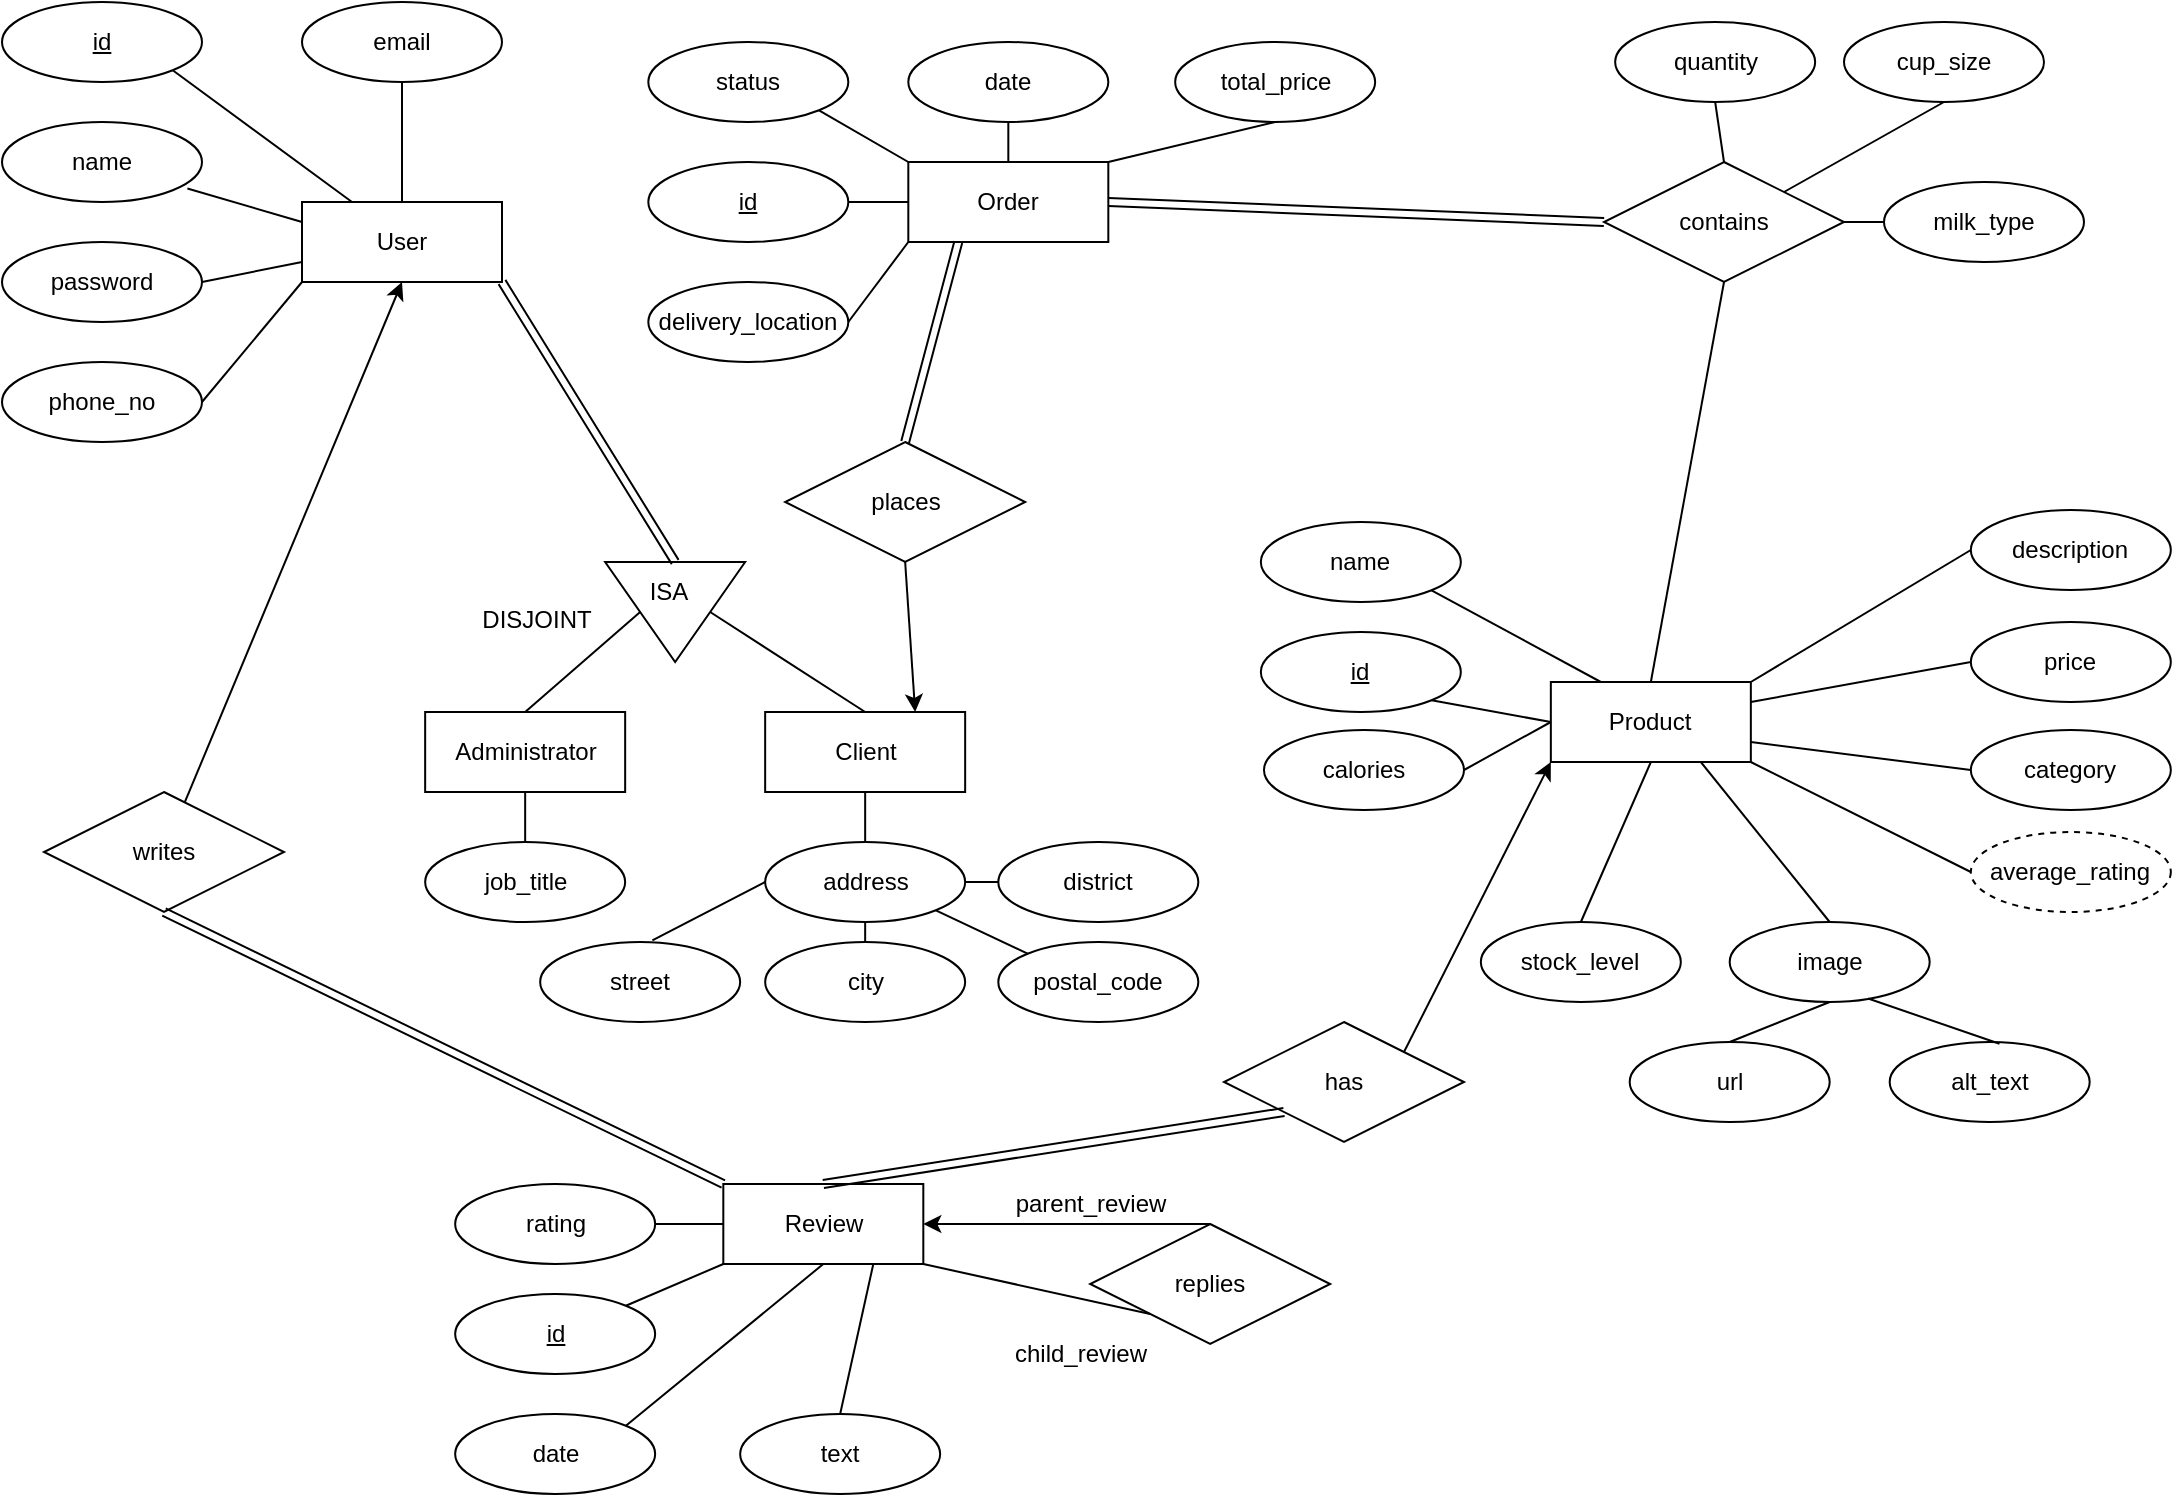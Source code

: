 <mxfile>
    <diagram id="hlonuZoOoYiy4JTeMcxl" name="Page-1">
        <mxGraphModel dx="1438" dy="814" grid="1" gridSize="10" guides="1" tooltips="1" connect="1" arrows="1" fold="1" page="1" pageScale="1" pageWidth="1169" pageHeight="827" math="0" shadow="0">
            <root>
                <mxCell id="0"/>
                <mxCell id="1" parent="0"/>
                <mxCell id="2" value="Product" style="whiteSpace=wrap;html=1;align=center;" parent="1" vertex="1">
                    <mxGeometry x="833.42" y="404" width="100" height="40" as="geometry"/>
                </mxCell>
                <mxCell id="3" value="&lt;u&gt;id&lt;/u&gt;" style="ellipse;whiteSpace=wrap;html=1;align=center;" parent="1" vertex="1">
                    <mxGeometry x="688.42" y="379" width="100" height="40" as="geometry"/>
                </mxCell>
                <mxCell id="4" value="name" style="ellipse;whiteSpace=wrap;html=1;align=center;" parent="1" vertex="1">
                    <mxGeometry x="688.42" y="324" width="100" height="40" as="geometry"/>
                </mxCell>
                <mxCell id="5" value="description" style="ellipse;whiteSpace=wrap;html=1;align=center;" parent="1" vertex="1">
                    <mxGeometry x="1043.42" y="318" width="100" height="40" as="geometry"/>
                </mxCell>
                <mxCell id="6" value="price" style="ellipse;whiteSpace=wrap;html=1;align=center;" parent="1" vertex="1">
                    <mxGeometry x="1043.42" y="374" width="100" height="40" as="geometry"/>
                </mxCell>
                <mxCell id="7" value="average_rating" style="ellipse;whiteSpace=wrap;html=1;align=center;dashed=1;" parent="1" vertex="1">
                    <mxGeometry x="1043.42" y="479" width="100" height="40" as="geometry"/>
                </mxCell>
                <mxCell id="8" value="stock_level" style="ellipse;whiteSpace=wrap;html=1;align=center;" parent="1" vertex="1">
                    <mxGeometry x="798.42" y="524" width="100" height="40" as="geometry"/>
                </mxCell>
                <mxCell id="11" value="User" style="whiteSpace=wrap;html=1;align=center;" parent="1" vertex="1">
                    <mxGeometry x="209" y="164" width="100" height="40" as="geometry"/>
                </mxCell>
                <mxCell id="12" value="Review" style="whiteSpace=wrap;html=1;align=center;" parent="1" vertex="1">
                    <mxGeometry x="419.66" y="655" width="100" height="40" as="geometry"/>
                </mxCell>
                <mxCell id="17" style="edgeStyle=none;html=1;entryX=0.5;entryY=1;entryDx=0;entryDy=0;" parent="1" source="15" target="11" edge="1">
                    <mxGeometry relative="1" as="geometry"/>
                </mxCell>
                <mxCell id="15" value="writes" style="shape=rhombus;perimeter=rhombusPerimeter;whiteSpace=wrap;html=1;align=center;" parent="1" vertex="1">
                    <mxGeometry x="80" y="459" width="120" height="60" as="geometry"/>
                </mxCell>
                <mxCell id="23" style="edgeStyle=none;html=1;exitX=1;exitY=0;exitDx=0;exitDy=0;entryX=0;entryY=1;entryDx=0;entryDy=0;" parent="1" source="16" target="2" edge="1">
                    <mxGeometry relative="1" as="geometry">
                        <mxPoint x="773.42" y="594" as="sourcePoint"/>
                    </mxGeometry>
                </mxCell>
                <mxCell id="16" value="has" style="shape=rhombus;perimeter=rhombusPerimeter;whiteSpace=wrap;html=1;align=center;" parent="1" vertex="1">
                    <mxGeometry x="670.0" y="574" width="120" height="60" as="geometry"/>
                </mxCell>
                <mxCell id="18" value="" style="shape=link;html=1;rounded=0;exitX=0;exitY=0;exitDx=0;exitDy=0;entryX=0.5;entryY=1;entryDx=0;entryDy=0;" parent="1" source="12" target="15" edge="1">
                    <mxGeometry relative="1" as="geometry">
                        <mxPoint x="667.16" y="429" as="sourcePoint"/>
                        <mxPoint x="817.16" y="469.0" as="targetPoint"/>
                    </mxGeometry>
                </mxCell>
                <mxCell id="19" value="&lt;u&gt;id&lt;/u&gt;" style="ellipse;whiteSpace=wrap;html=1;align=center;" parent="1" vertex="1">
                    <mxGeometry x="285.58" y="710" width="100" height="40" as="geometry"/>
                </mxCell>
                <mxCell id="20" value="&lt;u&gt;id&lt;/u&gt;" style="ellipse;whiteSpace=wrap;html=1;align=center;" parent="1" vertex="1">
                    <mxGeometry x="59.0" y="64" width="100" height="40" as="geometry"/>
                </mxCell>
                <mxCell id="21" value="date" style="ellipse;whiteSpace=wrap;html=1;align=center;" parent="1" vertex="1">
                    <mxGeometry x="285.58" y="770" width="100" height="40" as="geometry"/>
                </mxCell>
                <mxCell id="24" value="rating" style="ellipse;whiteSpace=wrap;html=1;align=center;" parent="1" vertex="1">
                    <mxGeometry x="285.58" y="655" width="100" height="40" as="geometry"/>
                </mxCell>
                <mxCell id="26" value="" style="shape=link;html=1;rounded=0;entryX=0;entryY=1;entryDx=0;entryDy=0;exitX=0.5;exitY=0;exitDx=0;exitDy=0;" parent="1" source="12" target="16" edge="1">
                    <mxGeometry relative="1" as="geometry">
                        <mxPoint x="470" y="650" as="sourcePoint"/>
                        <mxPoint x="817.16" y="539.0" as="targetPoint"/>
                    </mxGeometry>
                </mxCell>
                <mxCell id="27" value="password" style="ellipse;whiteSpace=wrap;html=1;align=center;" parent="1" vertex="1">
                    <mxGeometry x="59" y="184" width="100" height="40" as="geometry"/>
                </mxCell>
                <mxCell id="28" value="name" style="ellipse;whiteSpace=wrap;html=1;align=center;" parent="1" vertex="1">
                    <mxGeometry x="59" y="124" width="100" height="40" as="geometry"/>
                </mxCell>
                <mxCell id="29" value="email" style="ellipse;whiteSpace=wrap;html=1;align=center;" parent="1" vertex="1">
                    <mxGeometry x="209" y="64" width="100" height="40" as="geometry"/>
                </mxCell>
                <mxCell id="31" value="" style="endArrow=none;html=1;rounded=0;exitX=0;exitY=0.5;exitDx=0;exitDy=0;entryX=1;entryY=0.25;entryDx=0;entryDy=0;" parent="1" source="6" target="2" edge="1">
                    <mxGeometry relative="1" as="geometry">
                        <mxPoint x="625.92" y="515.5" as="sourcePoint"/>
                        <mxPoint x="453.42" y="454" as="targetPoint"/>
                    </mxGeometry>
                </mxCell>
                <mxCell id="32" value="" style="endArrow=none;html=1;rounded=0;exitX=1;exitY=0;exitDx=0;exitDy=0;entryX=0;entryY=0.5;entryDx=0;entryDy=0;" parent="1" source="2" target="5" edge="1">
                    <mxGeometry relative="1" as="geometry">
                        <mxPoint x="625.92" y="515.5" as="sourcePoint"/>
                        <mxPoint x="453.42" y="454" as="targetPoint"/>
                    </mxGeometry>
                </mxCell>
                <mxCell id="33" value="" style="endArrow=none;html=1;rounded=0;exitX=1;exitY=1;exitDx=0;exitDy=0;entryX=0.25;entryY=0;entryDx=0;entryDy=0;" parent="1" source="4" target="2" edge="1">
                    <mxGeometry relative="1" as="geometry">
                        <mxPoint x="625.92" y="515.5" as="sourcePoint"/>
                        <mxPoint x="453.42" y="454" as="targetPoint"/>
                    </mxGeometry>
                </mxCell>
                <mxCell id="34" value="" style="endArrow=none;html=1;rounded=0;entryX=1;entryY=1;entryDx=0;entryDy=0;exitX=0;exitY=0.5;exitDx=0;exitDy=0;" parent="1" source="2" target="3" edge="1">
                    <mxGeometry relative="1" as="geometry">
                        <mxPoint x="823.42" y="424" as="sourcePoint"/>
                        <mxPoint x="453.42" y="454" as="targetPoint"/>
                    </mxGeometry>
                </mxCell>
                <mxCell id="36" value="" style="endArrow=none;html=1;rounded=0;entryX=0;entryY=0.5;entryDx=0;entryDy=0;" parent="1" source="24" target="12" edge="1">
                    <mxGeometry relative="1" as="geometry">
                        <mxPoint x="787.16" y="576.5" as="sourcePoint"/>
                        <mxPoint x="614.66" y="515" as="targetPoint"/>
                    </mxGeometry>
                </mxCell>
                <mxCell id="37" value="" style="endArrow=none;html=1;rounded=0;exitX=0.5;exitY=1;exitDx=0;exitDy=0;entryX=1;entryY=0;entryDx=0;entryDy=0;" parent="1" source="12" target="21" edge="1">
                    <mxGeometry relative="1" as="geometry">
                        <mxPoint x="787.16" y="576.5" as="sourcePoint"/>
                        <mxPoint x="614.66" y="515" as="targetPoint"/>
                    </mxGeometry>
                </mxCell>
                <mxCell id="38" value="" style="endArrow=none;html=1;rounded=0;exitX=1;exitY=0;exitDx=0;exitDy=0;entryX=0;entryY=1;entryDx=0;entryDy=0;" parent="1" source="19" target="12" edge="1">
                    <mxGeometry relative="1" as="geometry">
                        <mxPoint x="787.16" y="576.5" as="sourcePoint"/>
                        <mxPoint x="614.66" y="515" as="targetPoint"/>
                    </mxGeometry>
                </mxCell>
                <mxCell id="39" value="" style="endArrow=none;html=1;rounded=0;exitX=0;exitY=0.75;exitDx=0;exitDy=0;entryX=1;entryY=0.5;entryDx=0;entryDy=0;" parent="1" source="11" target="27" edge="1">
                    <mxGeometry relative="1" as="geometry">
                        <mxPoint x="511.5" y="285.5" as="sourcePoint"/>
                        <mxPoint x="339" y="224" as="targetPoint"/>
                    </mxGeometry>
                </mxCell>
                <mxCell id="40" value="" style="endArrow=none;html=1;rounded=0;exitX=0.5;exitY=1;exitDx=0;exitDy=0;" parent="1" source="29" edge="1">
                    <mxGeometry relative="1" as="geometry">
                        <mxPoint x="511.5" y="285.5" as="sourcePoint"/>
                        <mxPoint x="259" y="164" as="targetPoint"/>
                    </mxGeometry>
                </mxCell>
                <mxCell id="41" value="" style="endArrow=none;html=1;rounded=0;exitX=0.25;exitY=0;exitDx=0;exitDy=0;entryX=1;entryY=1;entryDx=0;entryDy=0;" parent="1" source="11" target="20" edge="1">
                    <mxGeometry relative="1" as="geometry">
                        <mxPoint x="511.5" y="285.5" as="sourcePoint"/>
                        <mxPoint x="339" y="224" as="targetPoint"/>
                    </mxGeometry>
                </mxCell>
                <mxCell id="42" value="" style="endArrow=none;html=1;rounded=0;exitX=0;exitY=0.25;exitDx=0;exitDy=0;entryX=0.927;entryY=0.832;entryDx=0;entryDy=0;entryPerimeter=0;" parent="1" source="11" target="28" edge="1">
                    <mxGeometry relative="1" as="geometry">
                        <mxPoint x="511.5" y="285.5" as="sourcePoint"/>
                        <mxPoint x="339" y="224" as="targetPoint"/>
                    </mxGeometry>
                </mxCell>
                <mxCell id="43" value="" style="endArrow=none;html=1;rounded=0;exitX=0;exitY=0.5;exitDx=0;exitDy=0;entryX=1;entryY=1;entryDx=0;entryDy=0;" parent="1" source="7" target="2" edge="1">
                    <mxGeometry relative="1" as="geometry">
                        <mxPoint x="685.92" y="455.5" as="sourcePoint"/>
                        <mxPoint x="513.42" y="394" as="targetPoint"/>
                    </mxGeometry>
                </mxCell>
                <mxCell id="44" value="" style="endArrow=none;html=1;rounded=0;exitX=0.5;exitY=0;exitDx=0;exitDy=0;entryX=0.5;entryY=1;entryDx=0;entryDy=0;" parent="1" source="8" target="2" edge="1">
                    <mxGeometry relative="1" as="geometry">
                        <mxPoint x="685.92" y="455.5" as="sourcePoint"/>
                        <mxPoint x="513.42" y="394" as="targetPoint"/>
                    </mxGeometry>
                </mxCell>
                <mxCell id="96" style="edgeStyle=none;html=1;exitX=0.5;exitY=1;exitDx=0;exitDy=0;entryX=0.75;entryY=0;entryDx=0;entryDy=0;" parent="1" source="45" target="62" edge="1">
                    <mxGeometry relative="1" as="geometry"/>
                </mxCell>
                <mxCell id="45" value="places" style="shape=rhombus;perimeter=rhombusPerimeter;whiteSpace=wrap;html=1;align=center;" parent="1" vertex="1">
                    <mxGeometry x="450.58" y="284" width="120" height="60" as="geometry"/>
                </mxCell>
                <mxCell id="46" value="" style="endArrow=none;html=1;rounded=0;exitX=0.5;exitY=1;exitDx=0;exitDy=0;entryX=0.5;entryY=0;entryDx=0;entryDy=0;startArrow=none;" parent="1" source="48" target="71" edge="1">
                    <mxGeometry relative="1" as="geometry">
                        <mxPoint x="643.08" y="445.5" as="sourcePoint"/>
                        <mxPoint x="630.58" y="424" as="targetPoint"/>
                    </mxGeometry>
                </mxCell>
                <mxCell id="49" value="date" style="ellipse;whiteSpace=wrap;html=1;align=center;" parent="1" vertex="1">
                    <mxGeometry x="512.16" y="84" width="100" height="40" as="geometry"/>
                </mxCell>
                <mxCell id="54" value="category" style="ellipse;whiteSpace=wrap;html=1;align=center;" parent="1" vertex="1">
                    <mxGeometry x="1043.42" y="428" width="100" height="40" as="geometry"/>
                </mxCell>
                <mxCell id="55" value="" style="endArrow=none;html=1;rounded=0;exitX=0;exitY=0.5;exitDx=0;exitDy=0;entryX=1;entryY=0.75;entryDx=0;entryDy=0;" parent="1" source="54" target="2" edge="1">
                    <mxGeometry relative="1" as="geometry">
                        <mxPoint x="995.92" y="375.5" as="sourcePoint"/>
                        <mxPoint x="823.42" y="314" as="targetPoint"/>
                    </mxGeometry>
                </mxCell>
                <mxCell id="56" value="address" style="ellipse;whiteSpace=wrap;html=1;align=center;" parent="1" vertex="1">
                    <mxGeometry x="440.58" y="484" width="100" height="40" as="geometry"/>
                </mxCell>
                <mxCell id="57" value="" style="endArrow=none;html=1;rounded=0;exitX=0.5;exitY=1;exitDx=0;exitDy=0;entryX=0.5;entryY=0;entryDx=0;entryDy=0;" parent="1" source="62" target="56" edge="1">
                    <mxGeometry relative="1" as="geometry">
                        <mxPoint x="728.08" y="360.5" as="sourcePoint"/>
                        <mxPoint x="555.58" y="299" as="targetPoint"/>
                    </mxGeometry>
                </mxCell>
                <mxCell id="58" value="image" style="ellipse;whiteSpace=wrap;html=1;align=center;" parent="1" vertex="1">
                    <mxGeometry x="922.84" y="524" width="100" height="40" as="geometry"/>
                </mxCell>
                <mxCell id="59" value="" style="endArrow=none;html=1;rounded=0;exitX=0.5;exitY=0;exitDx=0;exitDy=0;entryX=0.75;entryY=1;entryDx=0;entryDy=0;" parent="1" source="58" target="2" edge="1">
                    <mxGeometry relative="1" as="geometry">
                        <mxPoint x="843.42" y="524" as="sourcePoint"/>
                        <mxPoint x="893.42" y="469" as="targetPoint"/>
                    </mxGeometry>
                </mxCell>
                <mxCell id="60" value="" style="triangle;whiteSpace=wrap;html=1;rotation=90;" parent="1" vertex="1">
                    <mxGeometry x="370.58" y="334" width="50" height="70" as="geometry"/>
                </mxCell>
                <mxCell id="61" value="ISA" style="text;html=1;align=center;verticalAlign=middle;resizable=0;points=[];autosize=1;strokeColor=none;fillColor=none;" parent="1" vertex="1">
                    <mxGeometry x="372.16" y="344" width="40" height="30" as="geometry"/>
                </mxCell>
                <mxCell id="62" value="Client" style="whiteSpace=wrap;html=1;align=center;" parent="1" vertex="1">
                    <mxGeometry x="440.58" y="419" width="100" height="40" as="geometry"/>
                </mxCell>
                <mxCell id="63" value="Administrator" style="whiteSpace=wrap;html=1;align=center;" parent="1" vertex="1">
                    <mxGeometry x="270.58" y="419" width="100" height="40" as="geometry"/>
                </mxCell>
                <mxCell id="64" value="" style="shape=link;html=1;rounded=0;exitX=1;exitY=1;exitDx=0;exitDy=0;entryX=0;entryY=0.5;entryDx=0;entryDy=0;" parent="1" source="11" target="60" edge="1">
                    <mxGeometry relative="1" as="geometry">
                        <mxPoint x="339" y="544" as="sourcePoint"/>
                        <mxPoint x="239" y="484" as="targetPoint"/>
                    </mxGeometry>
                </mxCell>
                <mxCell id="65" value="DISJOINT" style="text;html=1;align=center;verticalAlign=middle;resizable=0;points=[];autosize=1;strokeColor=none;fillColor=none;" parent="1" vertex="1">
                    <mxGeometry x="285.58" y="358" width="80" height="30" as="geometry"/>
                </mxCell>
                <mxCell id="66" value="" style="endArrow=none;html=1;rounded=0;exitX=0.5;exitY=0;exitDx=0;exitDy=0;entryX=0.5;entryY=1;entryDx=0;entryDy=0;" parent="1" source="63" target="60" edge="1">
                    <mxGeometry relative="1" as="geometry">
                        <mxPoint x="658.08" y="450.5" as="sourcePoint"/>
                        <mxPoint x="485.58" y="389" as="targetPoint"/>
                    </mxGeometry>
                </mxCell>
                <mxCell id="67" value="" style="endArrow=none;html=1;rounded=0;entryX=0.5;entryY=0;entryDx=0;entryDy=0;exitX=0.5;exitY=0;exitDx=0;exitDy=0;" parent="1" source="60" target="62" edge="1">
                    <mxGeometry relative="1" as="geometry">
                        <mxPoint x="435.58" y="369" as="sourcePoint"/>
                        <mxPoint x="485.58" y="389" as="targetPoint"/>
                    </mxGeometry>
                </mxCell>
                <mxCell id="69" value="Order" style="whiteSpace=wrap;html=1;align=center;" parent="1" vertex="1">
                    <mxGeometry x="512.16" y="144" width="100" height="40" as="geometry"/>
                </mxCell>
                <mxCell id="71" value="contains" style="shape=rhombus;perimeter=rhombusPerimeter;whiteSpace=wrap;html=1;align=center;" parent="1" vertex="1">
                    <mxGeometry x="860.0" y="144" width="120" height="60" as="geometry"/>
                </mxCell>
                <mxCell id="75" value="" style="shape=link;html=1;rounded=0;entryX=0;entryY=0.5;entryDx=0;entryDy=0;exitX=1;exitY=0.5;exitDx=0;exitDy=0;" parent="1" source="69" target="71" edge="1">
                    <mxGeometry relative="1" as="geometry">
                        <mxPoint x="610" y="164" as="sourcePoint"/>
                        <mxPoint x="642.16" y="364.0" as="targetPoint"/>
                    </mxGeometry>
                </mxCell>
                <mxCell id="76" value="status" style="ellipse;whiteSpace=wrap;html=1;align=center;" parent="1" vertex="1">
                    <mxGeometry x="382.16" y="84" width="100" height="40" as="geometry"/>
                </mxCell>
                <mxCell id="78" value="job_title" style="ellipse;whiteSpace=wrap;html=1;align=center;" parent="1" vertex="1">
                    <mxGeometry x="270.58" y="484" width="100" height="40" as="geometry"/>
                </mxCell>
                <mxCell id="80" value="&lt;u&gt;id&lt;/u&gt;" style="ellipse;whiteSpace=wrap;html=1;align=center;" parent="1" vertex="1">
                    <mxGeometry x="382.16" y="144" width="100" height="40" as="geometry"/>
                </mxCell>
                <mxCell id="82" value="" style="endArrow=none;html=1;rounded=0;exitX=1;exitY=0;exitDx=0;exitDy=0;entryX=0.5;entryY=1;entryDx=0;entryDy=0;" parent="1" source="69" target="110" edge="1">
                    <mxGeometry relative="1" as="geometry">
                        <mxPoint x="604.66" y="345.5" as="sourcePoint"/>
                        <mxPoint x="682.36" y="126.24" as="targetPoint"/>
                    </mxGeometry>
                </mxCell>
                <mxCell id="83" value="" style="endArrow=none;html=1;rounded=0;exitX=0.5;exitY=0;exitDx=0;exitDy=0;entryX=0.5;entryY=1;entryDx=0;entryDy=0;" parent="1" source="69" target="49" edge="1">
                    <mxGeometry relative="1" as="geometry">
                        <mxPoint x="604.66" y="345.5" as="sourcePoint"/>
                        <mxPoint x="432.16" y="284" as="targetPoint"/>
                    </mxGeometry>
                </mxCell>
                <mxCell id="84" value="" style="endArrow=none;html=1;rounded=0;exitX=0;exitY=0;exitDx=0;exitDy=0;entryX=1;entryY=1;entryDx=0;entryDy=0;" parent="1" source="69" target="76" edge="1">
                    <mxGeometry relative="1" as="geometry">
                        <mxPoint x="604.66" y="345.5" as="sourcePoint"/>
                        <mxPoint x="432.16" y="284" as="targetPoint"/>
                    </mxGeometry>
                </mxCell>
                <mxCell id="85" value="" style="endArrow=none;html=1;rounded=0;exitX=0;exitY=0.5;exitDx=0;exitDy=0;entryX=1;entryY=0.5;entryDx=0;entryDy=0;" parent="1" source="69" target="80" edge="1">
                    <mxGeometry relative="1" as="geometry">
                        <mxPoint x="604.66" y="345.5" as="sourcePoint"/>
                        <mxPoint x="432.16" y="284" as="targetPoint"/>
                    </mxGeometry>
                </mxCell>
                <mxCell id="86" value="" style="endArrow=none;html=1;rounded=0;exitX=0.5;exitY=1;exitDx=0;exitDy=0;entryX=0.5;entryY=0;entryDx=0;entryDy=0;" parent="1" source="63" target="78" edge="1">
                    <mxGeometry relative="1" as="geometry">
                        <mxPoint x="739.66" y="480.5" as="sourcePoint"/>
                        <mxPoint x="567.16" y="419" as="targetPoint"/>
                    </mxGeometry>
                </mxCell>
                <mxCell id="87" value="" style="shape=link;html=1;rounded=0;exitX=0.25;exitY=1;exitDx=0;exitDy=0;entryX=0.5;entryY=0;entryDx=0;entryDy=0;" parent="1" source="69" target="45" edge="1">
                    <mxGeometry relative="1" as="geometry">
                        <mxPoint x="412.16" y="264" as="sourcePoint"/>
                        <mxPoint x="562.16" y="304.0" as="targetPoint"/>
                    </mxGeometry>
                </mxCell>
                <mxCell id="89" style="edgeStyle=none;html=1;exitX=0.5;exitY=0;exitDx=0;exitDy=0;entryX=1;entryY=0.5;entryDx=0;entryDy=0;" parent="1" source="88" target="12" edge="1">
                    <mxGeometry relative="1" as="geometry">
                        <mxPoint x="548.08" y="695.909" as="targetPoint"/>
                    </mxGeometry>
                </mxCell>
                <mxCell id="88" value="replies" style="shape=rhombus;perimeter=rhombusPerimeter;whiteSpace=wrap;html=1;align=center;" parent="1" vertex="1">
                    <mxGeometry x="603.08" y="675" width="120" height="60" as="geometry"/>
                </mxCell>
                <mxCell id="90" value="" style="endArrow=none;html=1;rounded=0;exitX=0;exitY=1;exitDx=0;exitDy=0;entryX=1;entryY=1;entryDx=0;entryDy=0;" parent="1" source="88" target="12" edge="1">
                    <mxGeometry relative="1" as="geometry">
                        <mxPoint x="615.58" y="676.5" as="sourcePoint"/>
                        <mxPoint x="548.08" y="715" as="targetPoint"/>
                    </mxGeometry>
                </mxCell>
                <mxCell id="91" value="parent_review" style="text;html=1;align=center;verticalAlign=middle;resizable=0;points=[];autosize=1;strokeColor=none;fillColor=none;" parent="1" vertex="1">
                    <mxGeometry x="553.08" y="650" width="100" height="30" as="geometry"/>
                </mxCell>
                <mxCell id="92" value="child_review" style="text;html=1;align=center;verticalAlign=middle;resizable=0;points=[];autosize=1;strokeColor=none;fillColor=none;" parent="1" vertex="1">
                    <mxGeometry x="553.08" y="725" width="90" height="30" as="geometry"/>
                </mxCell>
                <mxCell id="48" value="quantity" style="ellipse;whiteSpace=wrap;html=1;align=center;" parent="1" vertex="1">
                    <mxGeometry x="865.58" y="74" width="100" height="40" as="geometry"/>
                </mxCell>
                <mxCell id="94" value="" style="endArrow=none;html=1;rounded=0;exitX=0.5;exitY=0;exitDx=0;exitDy=0;entryX=0.5;entryY=1;entryDx=0;entryDy=0;" parent="1" source="2" target="71" edge="1">
                    <mxGeometry relative="1" as="geometry">
                        <mxPoint x="683.08" y="395.5" as="sourcePoint"/>
                        <mxPoint x="510.58" y="334" as="targetPoint"/>
                    </mxGeometry>
                </mxCell>
                <mxCell id="97" value="text" style="ellipse;whiteSpace=wrap;html=1;align=center;" parent="1" vertex="1">
                    <mxGeometry x="428.08" y="770" width="100" height="40" as="geometry"/>
                </mxCell>
                <mxCell id="98" value="" style="endArrow=none;html=1;rounded=0;exitX=0.75;exitY=1;exitDx=0;exitDy=0;entryX=0.5;entryY=0;entryDx=0;entryDy=0;" parent="1" source="12" target="97" edge="1">
                    <mxGeometry relative="1" as="geometry">
                        <mxPoint x="479.66" y="705" as="sourcePoint"/>
                        <mxPoint x="347.5" y="760" as="targetPoint"/>
                    </mxGeometry>
                </mxCell>
                <mxCell id="99" value="calories" style="ellipse;whiteSpace=wrap;html=1;align=center;" parent="1" vertex="1">
                    <mxGeometry x="690" y="428" width="100" height="40" as="geometry"/>
                </mxCell>
                <mxCell id="100" value="" style="endArrow=none;html=1;rounded=0;exitX=0;exitY=0.5;exitDx=0;exitDy=0;entryX=1;entryY=0.5;entryDx=0;entryDy=0;" parent="1" source="2" target="99" edge="1">
                    <mxGeometry relative="1" as="geometry">
                        <mxPoint x="905.34" y="465.5" as="sourcePoint"/>
                        <mxPoint x="732.84" y="404" as="targetPoint"/>
                    </mxGeometry>
                </mxCell>
                <mxCell id="103" value="cup_size" style="ellipse;whiteSpace=wrap;html=1;align=center;" parent="1" vertex="1">
                    <mxGeometry x="980.0" y="74" width="100" height="40" as="geometry"/>
                </mxCell>
                <mxCell id="104" value="" style="endArrow=none;html=1;rounded=0;exitX=0.5;exitY=1;exitDx=0;exitDy=0;entryX=1;entryY=0;entryDx=0;entryDy=0;startArrow=none;" parent="1" source="103" target="71" edge="1">
                    <mxGeometry relative="1" as="geometry">
                        <mxPoint x="705.58" y="264.0" as="sourcePoint"/>
                        <mxPoint x="687.2" y="298.38" as="targetPoint"/>
                    </mxGeometry>
                </mxCell>
                <mxCell id="106" value="delivery_location" style="ellipse;whiteSpace=wrap;html=1;align=center;" parent="1" vertex="1">
                    <mxGeometry x="382.16" y="204" width="100" height="40" as="geometry"/>
                </mxCell>
                <mxCell id="107" value="" style="endArrow=none;html=1;rounded=0;exitX=0;exitY=1;exitDx=0;exitDy=0;entryX=1;entryY=0.5;entryDx=0;entryDy=0;" parent="1" source="69" target="106" edge="1">
                    <mxGeometry relative="1" as="geometry">
                        <mxPoint x="822.5" y="205.5" as="sourcePoint"/>
                        <mxPoint x="650" y="144" as="targetPoint"/>
                    </mxGeometry>
                </mxCell>
                <mxCell id="110" value="total_price" style="ellipse;whiteSpace=wrap;html=1;align=center;" parent="1" vertex="1">
                    <mxGeometry x="645.58" y="84" width="100" height="40" as="geometry"/>
                </mxCell>
                <mxCell id="111" value="milk_type" style="ellipse;whiteSpace=wrap;html=1;align=center;" parent="1" vertex="1">
                    <mxGeometry x="1000.0" y="154" width="100" height="40" as="geometry"/>
                </mxCell>
                <mxCell id="112" value="" style="endArrow=none;html=1;rounded=0;exitX=0;exitY=0.5;exitDx=0;exitDy=0;entryX=1;entryY=0.5;entryDx=0;entryDy=0;startArrow=none;" parent="1" source="111" target="71" edge="1">
                    <mxGeometry relative="1" as="geometry">
                        <mxPoint x="1040" y="124" as="sourcePoint"/>
                        <mxPoint x="960" y="169.0" as="targetPoint"/>
                    </mxGeometry>
                </mxCell>
                <mxCell id="113" value="url" style="ellipse;whiteSpace=wrap;html=1;align=center;" parent="1" vertex="1">
                    <mxGeometry x="872.84" y="584" width="100" height="40" as="geometry"/>
                </mxCell>
                <mxCell id="114" value="alt_text" style="ellipse;whiteSpace=wrap;html=1;align=center;" parent="1" vertex="1">
                    <mxGeometry x="1002.84" y="584" width="100" height="40" as="geometry"/>
                </mxCell>
                <mxCell id="115" value="" style="endArrow=none;html=1;rounded=0;exitX=0.692;exitY=0.957;exitDx=0;exitDy=0;entryX=0.549;entryY=0.021;entryDx=0;entryDy=0;entryPerimeter=0;exitPerimeter=0;" parent="1" source="58" target="114" edge="1">
                    <mxGeometry relative="1" as="geometry">
                        <mxPoint x="885.34" y="555.5" as="sourcePoint"/>
                        <mxPoint x="712.84" y="494" as="targetPoint"/>
                    </mxGeometry>
                </mxCell>
                <mxCell id="116" value="" style="endArrow=none;html=1;rounded=0;exitX=0.5;exitY=1;exitDx=0;exitDy=0;entryX=0.5;entryY=0;entryDx=0;entryDy=0;" parent="1" source="58" target="113" edge="1">
                    <mxGeometry relative="1" as="geometry">
                        <mxPoint x="885.34" y="555.5" as="sourcePoint"/>
                        <mxPoint x="712.84" y="494" as="targetPoint"/>
                    </mxGeometry>
                </mxCell>
                <mxCell id="117" value="street" style="ellipse;whiteSpace=wrap;html=1;align=center;" parent="1" vertex="1">
                    <mxGeometry x="328.08" y="534" width="100" height="40" as="geometry"/>
                </mxCell>
                <mxCell id="118" value="city" style="ellipse;whiteSpace=wrap;html=1;align=center;" parent="1" vertex="1">
                    <mxGeometry x="440.58" y="534" width="100" height="40" as="geometry"/>
                </mxCell>
                <mxCell id="119" value="district" style="ellipse;whiteSpace=wrap;html=1;align=center;" parent="1" vertex="1">
                    <mxGeometry x="557.16" y="484" width="100" height="40" as="geometry"/>
                </mxCell>
                <mxCell id="120" value="postal_code" style="ellipse;whiteSpace=wrap;html=1;align=center;" parent="1" vertex="1">
                    <mxGeometry x="557.16" y="534" width="100" height="40" as="geometry"/>
                </mxCell>
                <mxCell id="121" value="" style="endArrow=none;html=1;rounded=0;exitX=0;exitY=0.5;exitDx=0;exitDy=0;entryX=0.561;entryY=-0.02;entryDx=0;entryDy=0;entryPerimeter=0;" parent="1" source="56" target="117" edge="1">
                    <mxGeometry relative="1" as="geometry">
                        <mxPoint x="742.5" y="481.5" as="sourcePoint"/>
                        <mxPoint x="570" y="420" as="targetPoint"/>
                    </mxGeometry>
                </mxCell>
                <mxCell id="122" value="" style="endArrow=none;html=1;rounded=0;exitX=0.5;exitY=1;exitDx=0;exitDy=0;entryX=0.5;entryY=0;entryDx=0;entryDy=0;" parent="1" source="56" target="118" edge="1">
                    <mxGeometry relative="1" as="geometry">
                        <mxPoint x="742.5" y="481.5" as="sourcePoint"/>
                        <mxPoint x="570" y="420" as="targetPoint"/>
                    </mxGeometry>
                </mxCell>
                <mxCell id="123" value="" style="endArrow=none;html=1;rounded=0;exitX=0;exitY=0;exitDx=0;exitDy=0;entryX=1;entryY=1;entryDx=0;entryDy=0;" parent="1" source="120" target="56" edge="1">
                    <mxGeometry relative="1" as="geometry">
                        <mxPoint x="742.5" y="481.5" as="sourcePoint"/>
                        <mxPoint x="570" y="420" as="targetPoint"/>
                    </mxGeometry>
                </mxCell>
                <mxCell id="124" value="" style="endArrow=none;html=1;rounded=0;exitX=0;exitY=0.5;exitDx=0;exitDy=0;entryX=1;entryY=0.5;entryDx=0;entryDy=0;" parent="1" source="119" target="56" edge="1">
                    <mxGeometry relative="1" as="geometry">
                        <mxPoint x="742.5" y="481.5" as="sourcePoint"/>
                        <mxPoint x="570" y="420" as="targetPoint"/>
                    </mxGeometry>
                </mxCell>
                <mxCell id="125" value="phone_no" style="ellipse;whiteSpace=wrap;html=1;align=center;" vertex="1" parent="1">
                    <mxGeometry x="59" y="244" width="100" height="40" as="geometry"/>
                </mxCell>
                <mxCell id="126" value="" style="endArrow=none;html=1;rounded=0;exitX=0;exitY=1;exitDx=0;exitDy=0;entryX=1;entryY=0.5;entryDx=0;entryDy=0;" edge="1" parent="1" source="11" target="125">
                    <mxGeometry relative="1" as="geometry">
                        <mxPoint x="622.5" y="281.5" as="sourcePoint"/>
                        <mxPoint x="450" y="220" as="targetPoint"/>
                    </mxGeometry>
                </mxCell>
            </root>
        </mxGraphModel>
    </diagram>
</mxfile>
